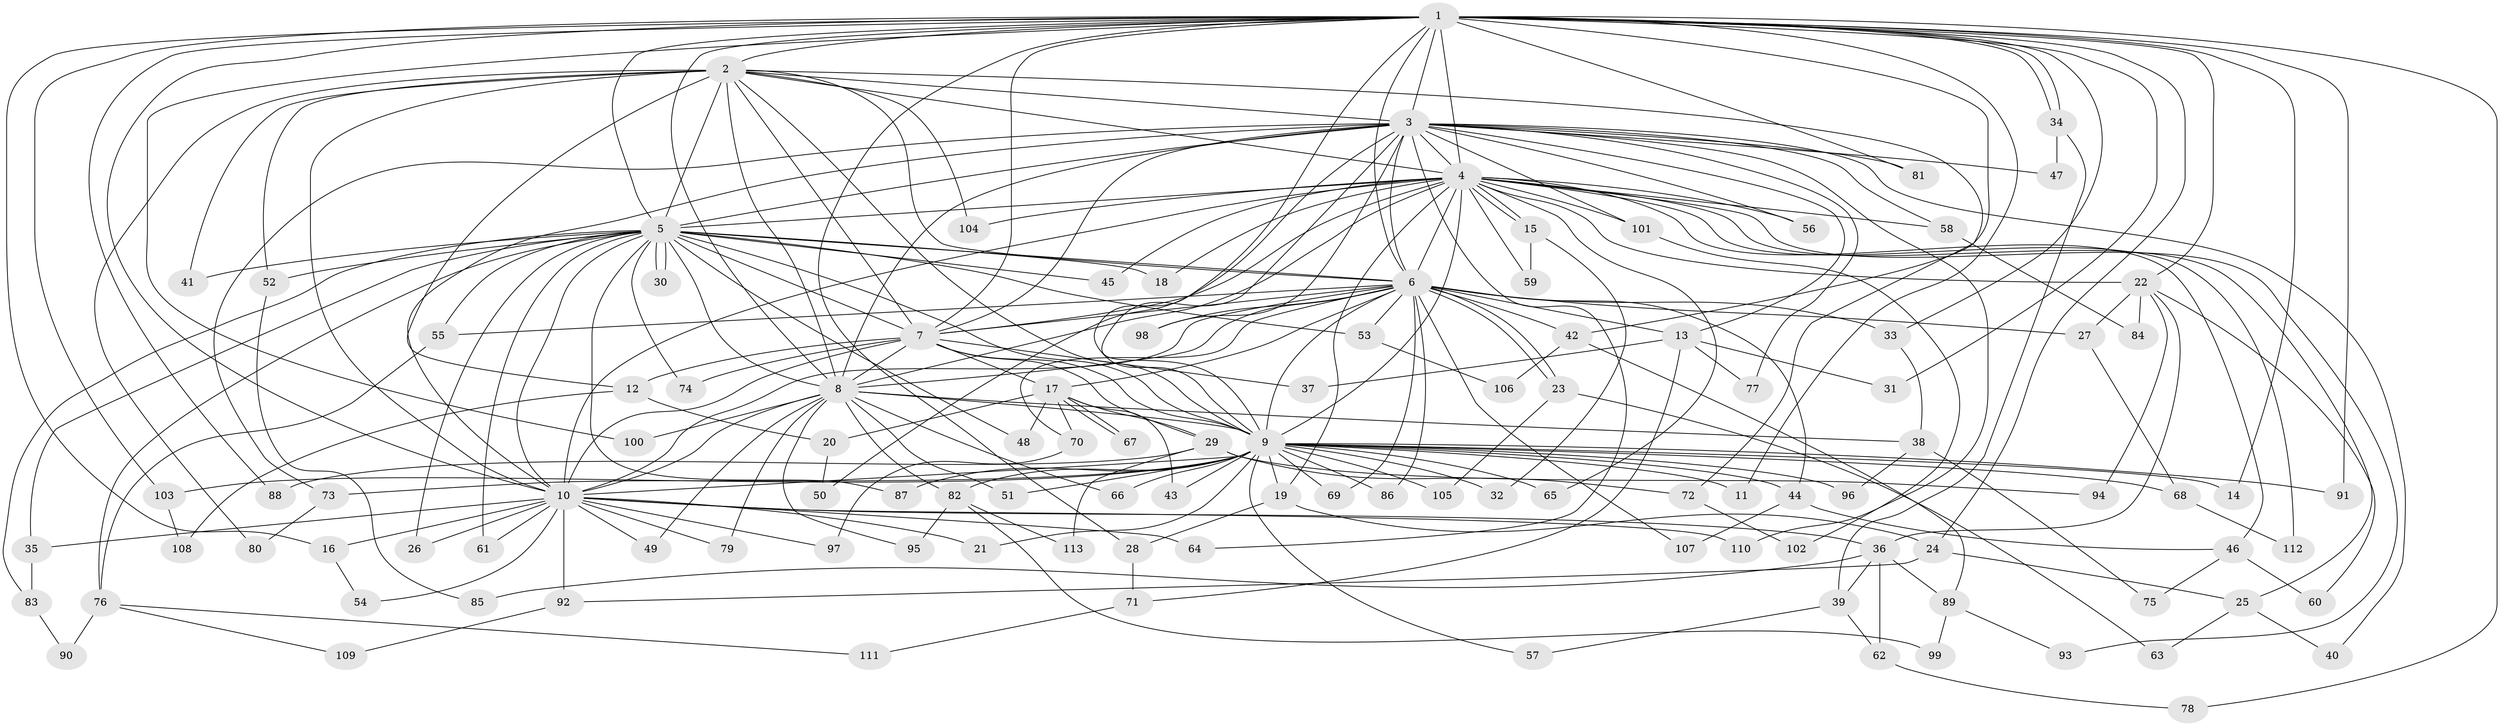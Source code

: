 // Generated by graph-tools (version 1.1) at 2025/25/03/09/25 03:25:44]
// undirected, 113 vertices, 251 edges
graph export_dot {
graph [start="1"]
  node [color=gray90,style=filled];
  1;
  2;
  3;
  4;
  5;
  6;
  7;
  8;
  9;
  10;
  11;
  12;
  13;
  14;
  15;
  16;
  17;
  18;
  19;
  20;
  21;
  22;
  23;
  24;
  25;
  26;
  27;
  28;
  29;
  30;
  31;
  32;
  33;
  34;
  35;
  36;
  37;
  38;
  39;
  40;
  41;
  42;
  43;
  44;
  45;
  46;
  47;
  48;
  49;
  50;
  51;
  52;
  53;
  54;
  55;
  56;
  57;
  58;
  59;
  60;
  61;
  62;
  63;
  64;
  65;
  66;
  67;
  68;
  69;
  70;
  71;
  72;
  73;
  74;
  75;
  76;
  77;
  78;
  79;
  80;
  81;
  82;
  83;
  84;
  85;
  86;
  87;
  88;
  89;
  90;
  91;
  92;
  93;
  94;
  95;
  96;
  97;
  98;
  99;
  100;
  101;
  102;
  103;
  104;
  105;
  106;
  107;
  108;
  109;
  110;
  111;
  112;
  113;
  1 -- 2;
  1 -- 3;
  1 -- 4;
  1 -- 5;
  1 -- 6;
  1 -- 7;
  1 -- 8;
  1 -- 9;
  1 -- 10;
  1 -- 11;
  1 -- 14;
  1 -- 16;
  1 -- 22;
  1 -- 24;
  1 -- 28;
  1 -- 31;
  1 -- 33;
  1 -- 34;
  1 -- 34;
  1 -- 42;
  1 -- 78;
  1 -- 81;
  1 -- 88;
  1 -- 91;
  1 -- 100;
  1 -- 103;
  2 -- 3;
  2 -- 4;
  2 -- 5;
  2 -- 6;
  2 -- 7;
  2 -- 8;
  2 -- 9;
  2 -- 10;
  2 -- 12;
  2 -- 41;
  2 -- 52;
  2 -- 72;
  2 -- 80;
  2 -- 104;
  3 -- 4;
  3 -- 5;
  3 -- 6;
  3 -- 7;
  3 -- 8;
  3 -- 9;
  3 -- 10;
  3 -- 13;
  3 -- 40;
  3 -- 47;
  3 -- 50;
  3 -- 56;
  3 -- 58;
  3 -- 64;
  3 -- 73;
  3 -- 77;
  3 -- 81;
  3 -- 98;
  3 -- 101;
  3 -- 110;
  4 -- 5;
  4 -- 6;
  4 -- 7;
  4 -- 8;
  4 -- 9;
  4 -- 10;
  4 -- 15;
  4 -- 15;
  4 -- 18;
  4 -- 19;
  4 -- 22;
  4 -- 25;
  4 -- 45;
  4 -- 46;
  4 -- 56;
  4 -- 58;
  4 -- 59;
  4 -- 65;
  4 -- 93;
  4 -- 101;
  4 -- 104;
  4 -- 112;
  5 -- 6;
  5 -- 7;
  5 -- 8;
  5 -- 9;
  5 -- 10;
  5 -- 18;
  5 -- 26;
  5 -- 30;
  5 -- 30;
  5 -- 35;
  5 -- 41;
  5 -- 45;
  5 -- 48;
  5 -- 52;
  5 -- 53;
  5 -- 55;
  5 -- 61;
  5 -- 74;
  5 -- 76;
  5 -- 83;
  5 -- 87;
  6 -- 7;
  6 -- 8;
  6 -- 9;
  6 -- 10;
  6 -- 13;
  6 -- 17;
  6 -- 23;
  6 -- 23;
  6 -- 27;
  6 -- 33;
  6 -- 42;
  6 -- 44;
  6 -- 53;
  6 -- 55;
  6 -- 69;
  6 -- 70;
  6 -- 86;
  6 -- 98;
  6 -- 107;
  7 -- 8;
  7 -- 9;
  7 -- 10;
  7 -- 12;
  7 -- 17;
  7 -- 29;
  7 -- 37;
  7 -- 74;
  8 -- 9;
  8 -- 10;
  8 -- 38;
  8 -- 49;
  8 -- 51;
  8 -- 66;
  8 -- 79;
  8 -- 82;
  8 -- 95;
  8 -- 100;
  9 -- 10;
  9 -- 11;
  9 -- 14;
  9 -- 19;
  9 -- 21;
  9 -- 32;
  9 -- 43;
  9 -- 44;
  9 -- 51;
  9 -- 57;
  9 -- 65;
  9 -- 66;
  9 -- 68;
  9 -- 69;
  9 -- 73;
  9 -- 82;
  9 -- 86;
  9 -- 87;
  9 -- 91;
  9 -- 96;
  9 -- 103;
  9 -- 105;
  10 -- 16;
  10 -- 21;
  10 -- 26;
  10 -- 35;
  10 -- 36;
  10 -- 49;
  10 -- 54;
  10 -- 61;
  10 -- 64;
  10 -- 79;
  10 -- 92;
  10 -- 97;
  10 -- 110;
  12 -- 20;
  12 -- 108;
  13 -- 31;
  13 -- 37;
  13 -- 71;
  13 -- 77;
  15 -- 32;
  15 -- 59;
  16 -- 54;
  17 -- 20;
  17 -- 29;
  17 -- 43;
  17 -- 48;
  17 -- 67;
  17 -- 67;
  17 -- 70;
  19 -- 24;
  19 -- 28;
  20 -- 50;
  22 -- 27;
  22 -- 36;
  22 -- 60;
  22 -- 84;
  22 -- 94;
  23 -- 63;
  23 -- 105;
  24 -- 25;
  24 -- 92;
  25 -- 40;
  25 -- 63;
  27 -- 68;
  28 -- 71;
  29 -- 72;
  29 -- 88;
  29 -- 94;
  29 -- 113;
  33 -- 38;
  34 -- 39;
  34 -- 47;
  35 -- 83;
  36 -- 39;
  36 -- 62;
  36 -- 85;
  36 -- 89;
  38 -- 75;
  38 -- 96;
  39 -- 57;
  39 -- 62;
  42 -- 89;
  42 -- 106;
  44 -- 46;
  44 -- 107;
  46 -- 60;
  46 -- 75;
  52 -- 85;
  53 -- 106;
  55 -- 76;
  58 -- 84;
  62 -- 78;
  68 -- 112;
  70 -- 97;
  71 -- 111;
  72 -- 102;
  73 -- 80;
  76 -- 90;
  76 -- 109;
  76 -- 111;
  82 -- 95;
  82 -- 99;
  82 -- 113;
  83 -- 90;
  89 -- 93;
  89 -- 99;
  92 -- 109;
  101 -- 102;
  103 -- 108;
}
